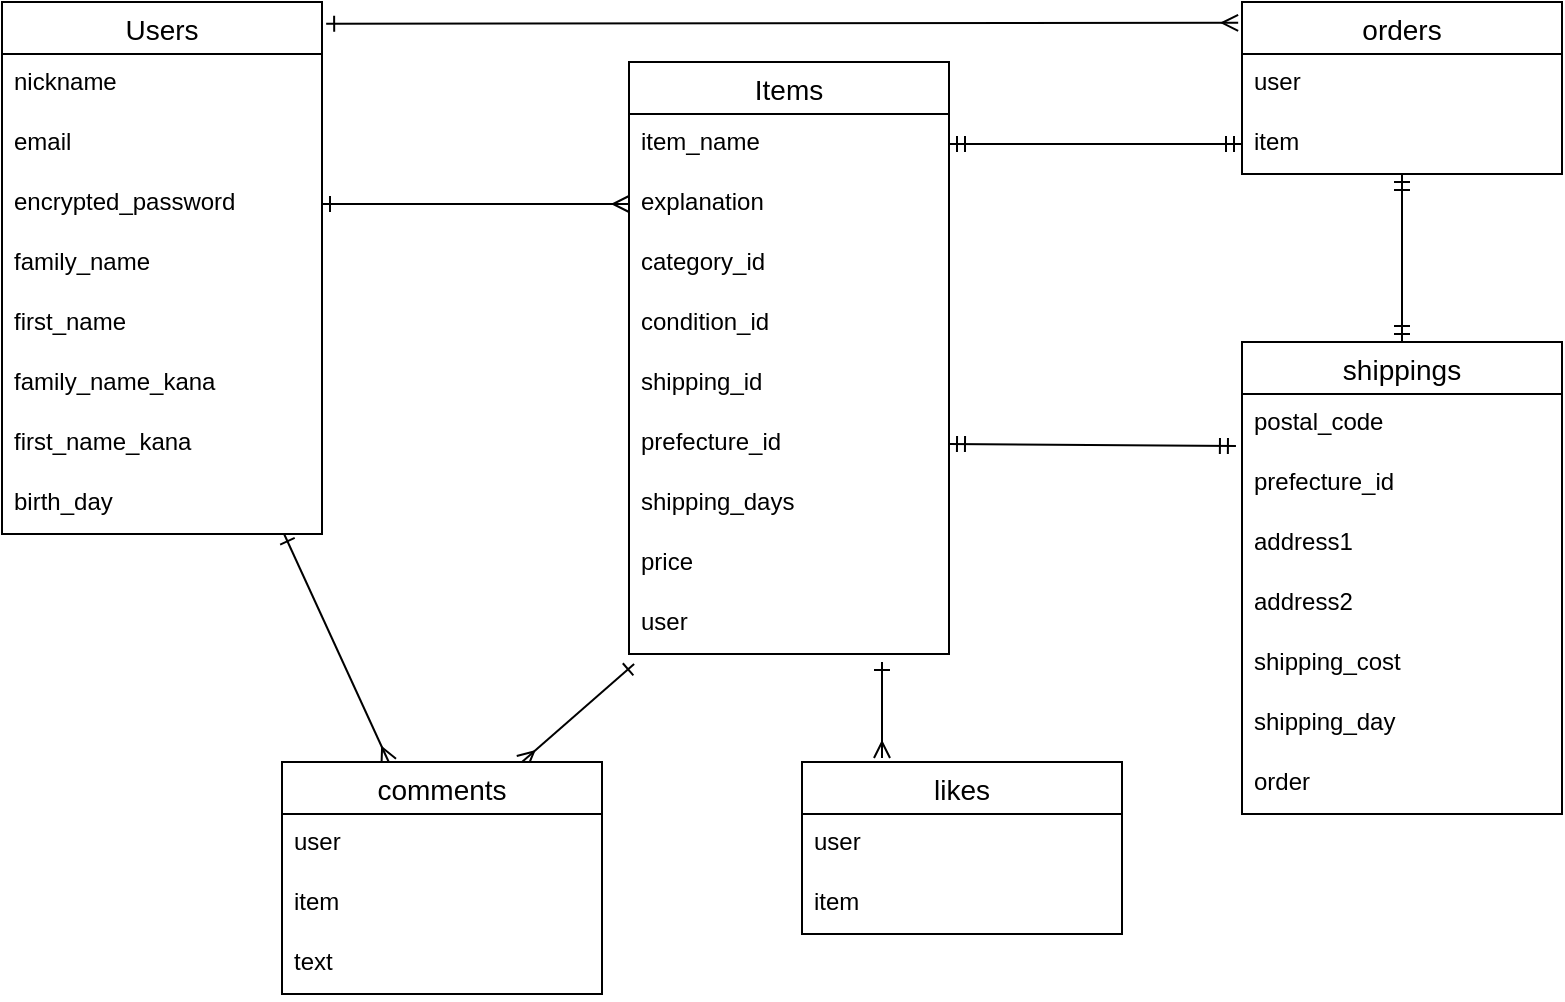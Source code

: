 <mxfile>
    <diagram id="jhZsYmTOxp8CkWicM69A" name="ページ1">
        <mxGraphModel dx="321" dy="696" grid="1" gridSize="10" guides="1" tooltips="1" connect="1" arrows="1" fold="1" page="1" pageScale="1" pageWidth="827" pageHeight="1169" math="0" shadow="0">
            <root>
                <mxCell id="0"/>
                <mxCell id="1" parent="0"/>
                <mxCell id="j4iJrOFFMbPtkqWevdZg-61" style="edgeStyle=none;html=1;startArrow=ERone;startFill=0;endArrow=ERmany;endFill=0;" edge="1" parent="1" source="j4iJrOFFMbPtkqWevdZg-1" target="j4iJrOFFMbPtkqWevdZg-38">
                    <mxGeometry relative="1" as="geometry"/>
                </mxCell>
                <mxCell id="j4iJrOFFMbPtkqWevdZg-73" style="edgeStyle=none;html=1;startArrow=ERone;startFill=0;endArrow=ERmany;endFill=0;exitX=1.013;exitY=0.041;exitDx=0;exitDy=0;exitPerimeter=0;entryX=-0.012;entryY=0.121;entryDx=0;entryDy=0;entryPerimeter=0;" edge="1" parent="1" source="j4iJrOFFMbPtkqWevdZg-1" target="j4iJrOFFMbPtkqWevdZg-23">
                    <mxGeometry relative="1" as="geometry">
                        <mxPoint x="630" y="24" as="targetPoint"/>
                    </mxGeometry>
                </mxCell>
                <mxCell id="j4iJrOFFMbPtkqWevdZg-1" value="Users" style="swimlane;fontStyle=0;childLayout=stackLayout;horizontal=1;startSize=26;horizontalStack=0;resizeParent=1;resizeParentMax=0;resizeLast=0;collapsible=1;marginBottom=0;align=center;fontSize=14;" vertex="1" parent="1">
                    <mxGeometry x="20" y="10" width="160" height="266" as="geometry"/>
                </mxCell>
                <mxCell id="j4iJrOFFMbPtkqWevdZg-2" value="nickname" style="text;strokeColor=none;fillColor=none;spacingLeft=4;spacingRight=4;overflow=hidden;rotatable=0;points=[[0,0.5],[1,0.5]];portConstraint=eastwest;fontSize=12;" vertex="1" parent="j4iJrOFFMbPtkqWevdZg-1">
                    <mxGeometry y="26" width="160" height="30" as="geometry"/>
                </mxCell>
                <mxCell id="j4iJrOFFMbPtkqWevdZg-3" value="email" style="text;strokeColor=none;fillColor=none;spacingLeft=4;spacingRight=4;overflow=hidden;rotatable=0;points=[[0,0.5],[1,0.5]];portConstraint=eastwest;fontSize=12;" vertex="1" parent="j4iJrOFFMbPtkqWevdZg-1">
                    <mxGeometry y="56" width="160" height="30" as="geometry"/>
                </mxCell>
                <mxCell id="j4iJrOFFMbPtkqWevdZg-6" value="encrypted_password" style="text;strokeColor=none;fillColor=none;spacingLeft=4;spacingRight=4;overflow=hidden;rotatable=0;points=[[0,0.5],[1,0.5]];portConstraint=eastwest;fontSize=12;" vertex="1" parent="j4iJrOFFMbPtkqWevdZg-1">
                    <mxGeometry y="86" width="160" height="30" as="geometry"/>
                </mxCell>
                <mxCell id="j4iJrOFFMbPtkqWevdZg-9" value="family_name" style="text;strokeColor=none;fillColor=none;spacingLeft=4;spacingRight=4;overflow=hidden;rotatable=0;points=[[0,0.5],[1,0.5]];portConstraint=eastwest;fontSize=12;" vertex="1" parent="j4iJrOFFMbPtkqWevdZg-1">
                    <mxGeometry y="116" width="160" height="30" as="geometry"/>
                </mxCell>
                <mxCell id="j4iJrOFFMbPtkqWevdZg-7" value="first_name" style="text;strokeColor=none;fillColor=none;spacingLeft=4;spacingRight=4;overflow=hidden;rotatable=0;points=[[0,0.5],[1,0.5]];portConstraint=eastwest;fontSize=12;" vertex="1" parent="j4iJrOFFMbPtkqWevdZg-1">
                    <mxGeometry y="146" width="160" height="30" as="geometry"/>
                </mxCell>
                <mxCell id="j4iJrOFFMbPtkqWevdZg-11" value="family_name_kana" style="text;strokeColor=none;fillColor=none;spacingLeft=4;spacingRight=4;overflow=hidden;rotatable=0;points=[[0,0.5],[1,0.5]];portConstraint=eastwest;fontSize=12;" vertex="1" parent="j4iJrOFFMbPtkqWevdZg-1">
                    <mxGeometry y="176" width="160" height="30" as="geometry"/>
                </mxCell>
                <mxCell id="j4iJrOFFMbPtkqWevdZg-12" value="first_name_kana" style="text;strokeColor=none;fillColor=none;spacingLeft=4;spacingRight=4;overflow=hidden;rotatable=0;points=[[0,0.5],[1,0.5]];portConstraint=eastwest;fontSize=12;" vertex="1" parent="j4iJrOFFMbPtkqWevdZg-1">
                    <mxGeometry y="206" width="160" height="30" as="geometry"/>
                </mxCell>
                <mxCell id="j4iJrOFFMbPtkqWevdZg-8" value="birth_day" style="text;strokeColor=none;fillColor=none;spacingLeft=4;spacingRight=4;overflow=hidden;rotatable=0;points=[[0,0.5],[1,0.5]];portConstraint=eastwest;fontSize=12;" vertex="1" parent="j4iJrOFFMbPtkqWevdZg-1">
                    <mxGeometry y="236" width="160" height="30" as="geometry"/>
                </mxCell>
                <mxCell id="j4iJrOFFMbPtkqWevdZg-58" style="edgeStyle=none;html=1;entryX=0.75;entryY=0;entryDx=0;entryDy=0;startArrow=ERone;startFill=0;endArrow=ERmany;endFill=0;exitX=0.016;exitY=1.167;exitDx=0;exitDy=0;exitPerimeter=0;" edge="1" parent="1" source="j4iJrOFFMbPtkqWevdZg-63" target="j4iJrOFFMbPtkqWevdZg-38">
                    <mxGeometry relative="1" as="geometry">
                        <mxPoint x="340" y="310" as="sourcePoint"/>
                    </mxGeometry>
                </mxCell>
                <mxCell id="j4iJrOFFMbPtkqWevdZg-14" value="Items" style="swimlane;fontStyle=0;childLayout=stackLayout;horizontal=1;startSize=26;horizontalStack=0;resizeParent=1;resizeParentMax=0;resizeLast=0;collapsible=1;marginBottom=0;align=center;fontSize=14;" vertex="1" parent="1">
                    <mxGeometry x="333.5" y="40" width="160" height="296" as="geometry"/>
                </mxCell>
                <mxCell id="j4iJrOFFMbPtkqWevdZg-15" value="item_name" style="text;strokeColor=none;fillColor=none;spacingLeft=4;spacingRight=4;overflow=hidden;rotatable=0;points=[[0,0.5],[1,0.5]];portConstraint=eastwest;fontSize=12;" vertex="1" parent="j4iJrOFFMbPtkqWevdZg-14">
                    <mxGeometry y="26" width="160" height="30" as="geometry"/>
                </mxCell>
                <mxCell id="j4iJrOFFMbPtkqWevdZg-18" value="explanation" style="text;strokeColor=none;fillColor=none;spacingLeft=4;spacingRight=4;overflow=hidden;rotatable=0;points=[[0,0.5],[1,0.5]];portConstraint=eastwest;fontSize=12;" vertex="1" parent="j4iJrOFFMbPtkqWevdZg-14">
                    <mxGeometry y="56" width="160" height="30" as="geometry"/>
                </mxCell>
                <mxCell id="j4iJrOFFMbPtkqWevdZg-20" value="category_id" style="text;strokeColor=none;fillColor=none;spacingLeft=4;spacingRight=4;overflow=hidden;rotatable=0;points=[[0,0.5],[1,0.5]];portConstraint=eastwest;fontSize=12;" vertex="1" parent="j4iJrOFFMbPtkqWevdZg-14">
                    <mxGeometry y="86" width="160" height="30" as="geometry"/>
                </mxCell>
                <mxCell id="j4iJrOFFMbPtkqWevdZg-22" value="condition_id" style="text;strokeColor=none;fillColor=none;spacingLeft=4;spacingRight=4;overflow=hidden;rotatable=0;points=[[0,0.5],[1,0.5]];portConstraint=eastwest;fontSize=12;" vertex="1" parent="j4iJrOFFMbPtkqWevdZg-14">
                    <mxGeometry y="116" width="160" height="30" as="geometry"/>
                </mxCell>
                <mxCell id="j4iJrOFFMbPtkqWevdZg-21" value="shipping_id" style="text;strokeColor=none;fillColor=none;spacingLeft=4;spacingRight=4;overflow=hidden;rotatable=0;points=[[0,0.5],[1,0.5]];portConstraint=eastwest;fontSize=12;" vertex="1" parent="j4iJrOFFMbPtkqWevdZg-14">
                    <mxGeometry y="146" width="160" height="30" as="geometry"/>
                </mxCell>
                <mxCell id="j4iJrOFFMbPtkqWevdZg-19" value="prefecture_id" style="text;strokeColor=none;fillColor=none;spacingLeft=4;spacingRight=4;overflow=hidden;rotatable=0;points=[[0,0.5],[1,0.5]];portConstraint=eastwest;fontSize=12;" vertex="1" parent="j4iJrOFFMbPtkqWevdZg-14">
                    <mxGeometry y="176" width="160" height="30" as="geometry"/>
                </mxCell>
                <mxCell id="j4iJrOFFMbPtkqWevdZg-16" value="shipping_days" style="text;strokeColor=none;fillColor=none;spacingLeft=4;spacingRight=4;overflow=hidden;rotatable=0;points=[[0,0.5],[1,0.5]];portConstraint=eastwest;fontSize=12;" vertex="1" parent="j4iJrOFFMbPtkqWevdZg-14">
                    <mxGeometry y="206" width="160" height="30" as="geometry"/>
                </mxCell>
                <mxCell id="j4iJrOFFMbPtkqWevdZg-17" value="price" style="text;strokeColor=none;fillColor=none;spacingLeft=4;spacingRight=4;overflow=hidden;rotatable=0;points=[[0,0.5],[1,0.5]];portConstraint=eastwest;fontSize=12;" vertex="1" parent="j4iJrOFFMbPtkqWevdZg-14">
                    <mxGeometry y="236" width="160" height="30" as="geometry"/>
                </mxCell>
                <mxCell id="j4iJrOFFMbPtkqWevdZg-63" value="user" style="text;strokeColor=none;fillColor=none;spacingLeft=4;spacingRight=4;overflow=hidden;rotatable=0;points=[[0,0.5],[1,0.5]];portConstraint=eastwest;fontSize=12;" vertex="1" parent="j4iJrOFFMbPtkqWevdZg-14">
                    <mxGeometry y="266" width="160" height="30" as="geometry"/>
                </mxCell>
                <mxCell id="j4iJrOFFMbPtkqWevdZg-76" value="" style="edgeStyle=none;html=1;startArrow=ERmandOne;startFill=0;endArrow=ERmandOne;endFill=0;entryX=0.5;entryY=0;entryDx=0;entryDy=0;" edge="1" parent="1" source="j4iJrOFFMbPtkqWevdZg-23" target="j4iJrOFFMbPtkqWevdZg-64">
                    <mxGeometry relative="1" as="geometry"/>
                </mxCell>
                <mxCell id="j4iJrOFFMbPtkqWevdZg-23" value="orders" style="swimlane;fontStyle=0;childLayout=stackLayout;horizontal=1;startSize=26;horizontalStack=0;resizeParent=1;resizeParentMax=0;resizeLast=0;collapsible=1;marginBottom=0;align=center;fontSize=14;" vertex="1" parent="1">
                    <mxGeometry x="640" y="10" width="160" height="86" as="geometry"/>
                </mxCell>
                <mxCell id="j4iJrOFFMbPtkqWevdZg-24" value="user" style="text;strokeColor=none;fillColor=none;spacingLeft=4;spacingRight=4;overflow=hidden;rotatable=0;points=[[0,0.5],[1,0.5]];portConstraint=eastwest;fontSize=12;" vertex="1" parent="j4iJrOFFMbPtkqWevdZg-23">
                    <mxGeometry y="26" width="160" height="30" as="geometry"/>
                </mxCell>
                <mxCell id="j4iJrOFFMbPtkqWevdZg-33" value="item" style="text;strokeColor=none;fillColor=none;spacingLeft=4;spacingRight=4;overflow=hidden;rotatable=0;points=[[0,0.5],[1,0.5]];portConstraint=eastwest;fontSize=12;" vertex="1" parent="j4iJrOFFMbPtkqWevdZg-23">
                    <mxGeometry y="56" width="160" height="30" as="geometry"/>
                </mxCell>
                <mxCell id="j4iJrOFFMbPtkqWevdZg-34" value="likes" style="swimlane;fontStyle=0;childLayout=stackLayout;horizontal=1;startSize=26;horizontalStack=0;resizeParent=1;resizeParentMax=0;resizeLast=0;collapsible=1;marginBottom=0;align=center;fontSize=14;" vertex="1" parent="1">
                    <mxGeometry x="420" y="390" width="160" height="86" as="geometry"/>
                </mxCell>
                <mxCell id="j4iJrOFFMbPtkqWevdZg-35" value="user" style="text;strokeColor=none;fillColor=none;spacingLeft=4;spacingRight=4;overflow=hidden;rotatable=0;points=[[0,0.5],[1,0.5]];portConstraint=eastwest;fontSize=12;" vertex="1" parent="j4iJrOFFMbPtkqWevdZg-34">
                    <mxGeometry y="26" width="160" height="30" as="geometry"/>
                </mxCell>
                <mxCell id="j4iJrOFFMbPtkqWevdZg-36" value="item" style="text;strokeColor=none;fillColor=none;spacingLeft=4;spacingRight=4;overflow=hidden;rotatable=0;points=[[0,0.5],[1,0.5]];portConstraint=eastwest;fontSize=12;" vertex="1" parent="j4iJrOFFMbPtkqWevdZg-34">
                    <mxGeometry y="56" width="160" height="30" as="geometry"/>
                </mxCell>
                <mxCell id="j4iJrOFFMbPtkqWevdZg-38" value="comments" style="swimlane;fontStyle=0;childLayout=stackLayout;horizontal=1;startSize=26;horizontalStack=0;resizeParent=1;resizeParentMax=0;resizeLast=0;collapsible=1;marginBottom=0;align=center;fontSize=14;" vertex="1" parent="1">
                    <mxGeometry x="160" y="390" width="160" height="116" as="geometry"/>
                </mxCell>
                <mxCell id="j4iJrOFFMbPtkqWevdZg-39" value="user&#10;" style="text;strokeColor=none;fillColor=none;spacingLeft=4;spacingRight=4;overflow=hidden;rotatable=0;points=[[0,0.5],[1,0.5]];portConstraint=eastwest;fontSize=12;" vertex="1" parent="j4iJrOFFMbPtkqWevdZg-38">
                    <mxGeometry y="26" width="160" height="30" as="geometry"/>
                </mxCell>
                <mxCell id="j4iJrOFFMbPtkqWevdZg-40" value="item" style="text;strokeColor=none;fillColor=none;spacingLeft=4;spacingRight=4;overflow=hidden;rotatable=0;points=[[0,0.5],[1,0.5]];portConstraint=eastwest;fontSize=12;" vertex="1" parent="j4iJrOFFMbPtkqWevdZg-38">
                    <mxGeometry y="56" width="160" height="30" as="geometry"/>
                </mxCell>
                <mxCell id="j4iJrOFFMbPtkqWevdZg-41" value="text" style="text;strokeColor=none;fillColor=none;spacingLeft=4;spacingRight=4;overflow=hidden;rotatable=0;points=[[0,0.5],[1,0.5]];portConstraint=eastwest;fontSize=12;" vertex="1" parent="j4iJrOFFMbPtkqWevdZg-38">
                    <mxGeometry y="86" width="160" height="30" as="geometry"/>
                </mxCell>
                <mxCell id="j4iJrOFFMbPtkqWevdZg-43" style="edgeStyle=none;html=1;exitX=1;exitY=0.5;exitDx=0;exitDy=0;entryX=0;entryY=0.5;entryDx=0;entryDy=0;endArrow=ERmany;endFill=0;startArrow=ERone;startFill=0;" edge="1" parent="1" source="j4iJrOFFMbPtkqWevdZg-6" target="j4iJrOFFMbPtkqWevdZg-18">
                    <mxGeometry relative="1" as="geometry"/>
                </mxCell>
                <mxCell id="j4iJrOFFMbPtkqWevdZg-59" style="edgeStyle=none;html=1;entryX=0.75;entryY=0;entryDx=0;entryDy=0;startArrow=ERone;startFill=0;endArrow=ERmany;endFill=0;" edge="1" parent="1">
                    <mxGeometry relative="1" as="geometry">
                        <mxPoint x="460" y="340" as="sourcePoint"/>
                        <mxPoint x="460" y="387.99" as="targetPoint"/>
                    </mxGeometry>
                </mxCell>
                <mxCell id="j4iJrOFFMbPtkqWevdZg-60" style="edgeStyle=none;html=1;exitX=1;exitY=0.5;exitDx=0;exitDy=0;entryX=0;entryY=0.5;entryDx=0;entryDy=0;startArrow=ERmandOne;startFill=0;endArrow=ERmandOne;endFill=0;" edge="1" parent="1" source="j4iJrOFFMbPtkqWevdZg-15" target="j4iJrOFFMbPtkqWevdZg-33">
                    <mxGeometry relative="1" as="geometry">
                        <mxPoint x="640" y="111" as="targetPoint"/>
                    </mxGeometry>
                </mxCell>
                <mxCell id="j4iJrOFFMbPtkqWevdZg-64" value="shippings" style="swimlane;fontStyle=0;childLayout=stackLayout;horizontal=1;startSize=26;horizontalStack=0;resizeParent=1;resizeParentMax=0;resizeLast=0;collapsible=1;marginBottom=0;align=center;fontSize=14;" vertex="1" parent="1">
                    <mxGeometry x="640" y="180" width="160" height="236" as="geometry"/>
                </mxCell>
                <mxCell id="j4iJrOFFMbPtkqWevdZg-65" value="postal_code" style="text;strokeColor=none;fillColor=none;spacingLeft=4;spacingRight=4;overflow=hidden;rotatable=0;points=[[0,0.5],[1,0.5]];portConstraint=eastwest;fontSize=12;" vertex="1" parent="j4iJrOFFMbPtkqWevdZg-64">
                    <mxGeometry y="26" width="160" height="30" as="geometry"/>
                </mxCell>
                <mxCell id="j4iJrOFFMbPtkqWevdZg-66" value="prefecture_id" style="text;strokeColor=none;fillColor=none;spacingLeft=4;spacingRight=4;overflow=hidden;rotatable=0;points=[[0,0.5],[1,0.5]];portConstraint=eastwest;fontSize=12;" vertex="1" parent="j4iJrOFFMbPtkqWevdZg-64">
                    <mxGeometry y="56" width="160" height="30" as="geometry"/>
                </mxCell>
                <mxCell id="j4iJrOFFMbPtkqWevdZg-67" value="address1" style="text;strokeColor=none;fillColor=none;spacingLeft=4;spacingRight=4;overflow=hidden;rotatable=0;points=[[0,0.5],[1,0.5]];portConstraint=eastwest;fontSize=12;" vertex="1" parent="j4iJrOFFMbPtkqWevdZg-64">
                    <mxGeometry y="86" width="160" height="30" as="geometry"/>
                </mxCell>
                <mxCell id="j4iJrOFFMbPtkqWevdZg-70" value="address2" style="text;strokeColor=none;fillColor=none;spacingLeft=4;spacingRight=4;overflow=hidden;rotatable=0;points=[[0,0.5],[1,0.5]];portConstraint=eastwest;fontSize=12;" vertex="1" parent="j4iJrOFFMbPtkqWevdZg-64">
                    <mxGeometry y="116" width="160" height="30" as="geometry"/>
                </mxCell>
                <mxCell id="j4iJrOFFMbPtkqWevdZg-74" value="shipping_cost" style="text;strokeColor=none;fillColor=none;spacingLeft=4;spacingRight=4;overflow=hidden;rotatable=0;points=[[0,0.5],[1,0.5]];portConstraint=eastwest;fontSize=12;" vertex="1" parent="j4iJrOFFMbPtkqWevdZg-64">
                    <mxGeometry y="146" width="160" height="30" as="geometry"/>
                </mxCell>
                <mxCell id="j4iJrOFFMbPtkqWevdZg-75" value="shipping_day" style="text;strokeColor=none;fillColor=none;spacingLeft=4;spacingRight=4;overflow=hidden;rotatable=0;points=[[0,0.5],[1,0.5]];portConstraint=eastwest;fontSize=12;" vertex="1" parent="j4iJrOFFMbPtkqWevdZg-64">
                    <mxGeometry y="176" width="160" height="30" as="geometry"/>
                </mxCell>
                <mxCell id="j4iJrOFFMbPtkqWevdZg-69" value="order" style="text;strokeColor=none;fillColor=none;spacingLeft=4;spacingRight=4;overflow=hidden;rotatable=0;points=[[0,0.5],[1,0.5]];portConstraint=eastwest;fontSize=12;" vertex="1" parent="j4iJrOFFMbPtkqWevdZg-64">
                    <mxGeometry y="206" width="160" height="30" as="geometry"/>
                </mxCell>
                <mxCell id="j4iJrOFFMbPtkqWevdZg-72" style="edgeStyle=none;html=1;exitX=1;exitY=0.5;exitDx=0;exitDy=0;startArrow=ERmandOne;startFill=0;endArrow=ERmandOne;endFill=0;entryX=-0.019;entryY=0.867;entryDx=0;entryDy=0;entryPerimeter=0;" edge="1" parent="1" source="j4iJrOFFMbPtkqWevdZg-19" target="j4iJrOFFMbPtkqWevdZg-65">
                    <mxGeometry relative="1" as="geometry">
                        <mxPoint x="630" y="231" as="targetPoint"/>
                    </mxGeometry>
                </mxCell>
            </root>
        </mxGraphModel>
    </diagram>
</mxfile>